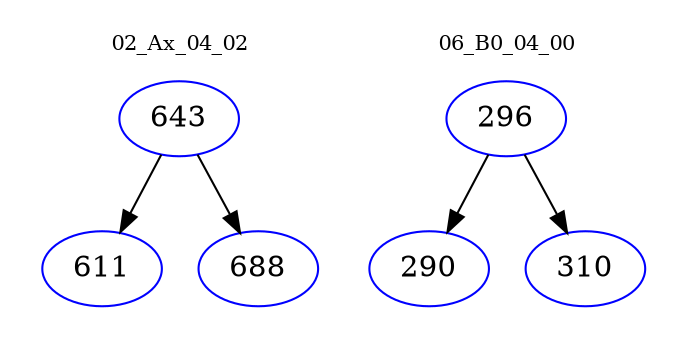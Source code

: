 digraph{
subgraph cluster_0 {
color = white
label = "02_Ax_04_02";
fontsize=10;
T0_643 [label="643", color="blue"]
T0_643 -> T0_611 [color="black"]
T0_611 [label="611", color="blue"]
T0_643 -> T0_688 [color="black"]
T0_688 [label="688", color="blue"]
}
subgraph cluster_1 {
color = white
label = "06_B0_04_00";
fontsize=10;
T1_296 [label="296", color="blue"]
T1_296 -> T1_290 [color="black"]
T1_290 [label="290", color="blue"]
T1_296 -> T1_310 [color="black"]
T1_310 [label="310", color="blue"]
}
}
